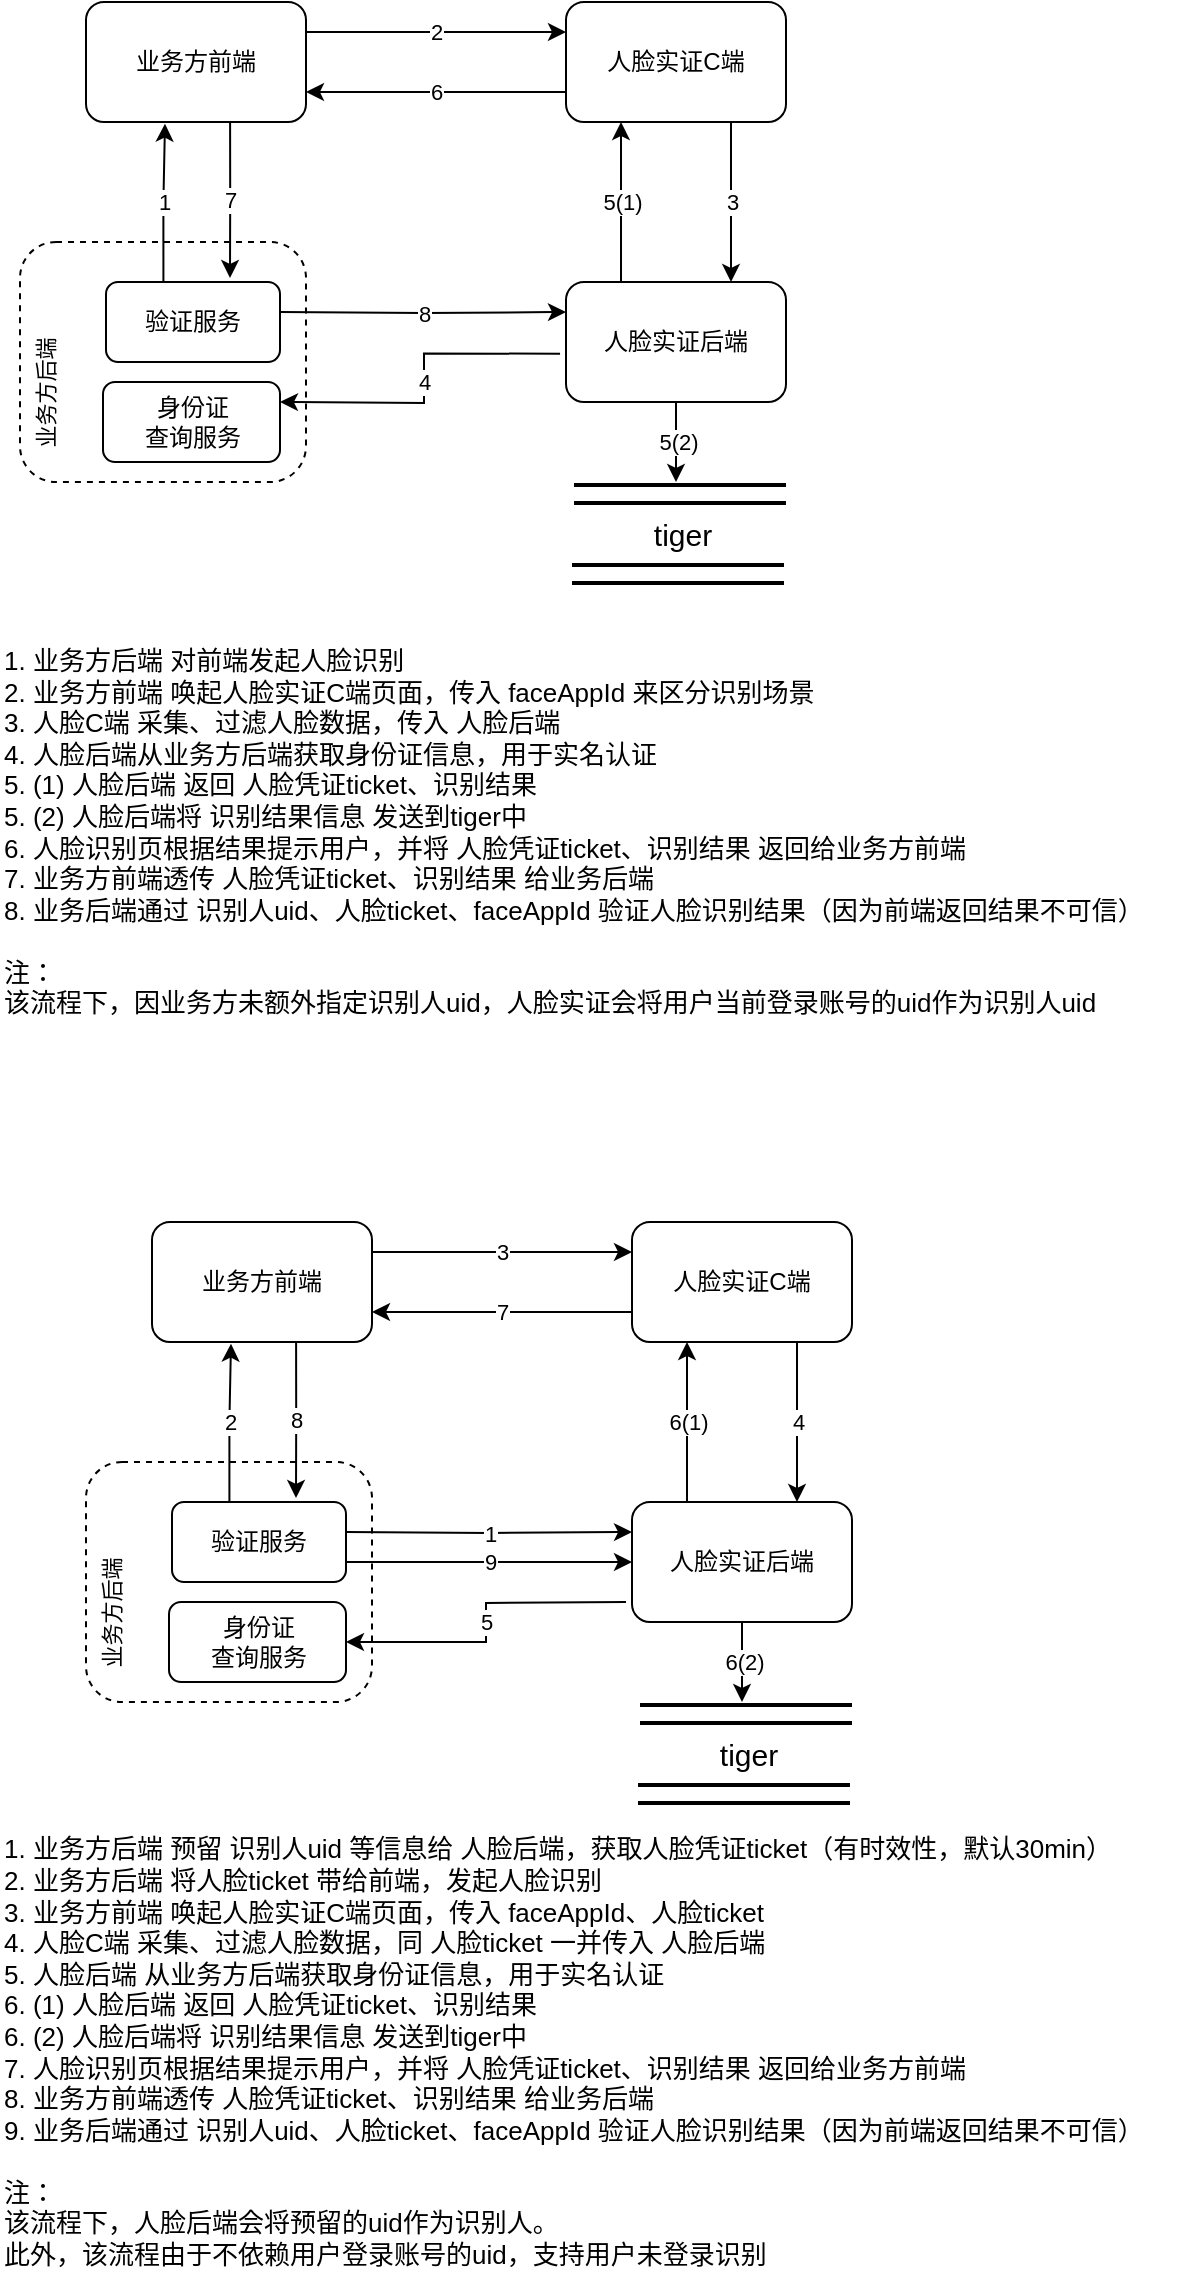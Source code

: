<mxfile version="14.5.3" type="github">
  <diagram id="y2DQecKfP7ghfIktnp-g" name="Page-1">
    <mxGraphModel dx="1185" dy="735" grid="1" gridSize="10" guides="1" tooltips="1" connect="1" arrows="1" fold="1" page="1" pageScale="1" pageWidth="827" pageHeight="1169" math="0" shadow="0">
      <root>
        <mxCell id="0" />
        <mxCell id="1" parent="0" />
        <mxCell id="aHOr883caITsZJeUDtDV-69" value="&amp;nbsp; &amp;nbsp; &amp;nbsp;业务方后端" style="rounded=1;whiteSpace=wrap;html=1;fontSize=11;fillColor=none;dashed=1;align=left;horizontal=0;verticalAlign=top;" vertex="1" parent="1">
          <mxGeometry x="140" y="220" width="143" height="120" as="geometry" />
        </mxCell>
        <mxCell id="aHOr883caITsZJeUDtDV-12" value="6" style="edgeStyle=orthogonalEdgeStyle;rounded=0;orthogonalLoop=1;jettySize=auto;html=1;exitX=0;exitY=0.75;exitDx=0;exitDy=0;entryX=1;entryY=0.75;entryDx=0;entryDy=0;strokeColor=#000000;" edge="1" parent="1" source="aHOr883caITsZJeUDtDV-1" target="aHOr883caITsZJeUDtDV-3">
          <mxGeometry relative="1" as="geometry" />
        </mxCell>
        <mxCell id="aHOr883caITsZJeUDtDV-46" value="3" style="edgeStyle=orthogonalEdgeStyle;rounded=0;orthogonalLoop=1;jettySize=auto;html=1;exitX=0.75;exitY=1;exitDx=0;exitDy=0;entryX=0.75;entryY=0;entryDx=0;entryDy=0;strokeColor=#000000;strokeWidth=1;fontSize=11;" edge="1" parent="1" source="aHOr883caITsZJeUDtDV-1" target="aHOr883caITsZJeUDtDV-2">
          <mxGeometry relative="1" as="geometry" />
        </mxCell>
        <mxCell id="aHOr883caITsZJeUDtDV-1" value="人脸实证C端" style="rounded=1;whiteSpace=wrap;html=1;" vertex="1" parent="1">
          <mxGeometry x="413" y="100" width="110" height="60" as="geometry" />
        </mxCell>
        <mxCell id="aHOr883caITsZJeUDtDV-42" value="5(2)" style="edgeStyle=orthogonalEdgeStyle;rounded=0;orthogonalLoop=1;jettySize=auto;html=1;exitX=0.5;exitY=1;exitDx=0;exitDy=0;strokeColor=#000000;strokeWidth=1;fontSize=11;" edge="1" parent="1" source="aHOr883caITsZJeUDtDV-2">
          <mxGeometry relative="1" as="geometry">
            <mxPoint x="468" y="340" as="targetPoint" />
          </mxGeometry>
        </mxCell>
        <mxCell id="aHOr883caITsZJeUDtDV-43" value="4" style="edgeStyle=orthogonalEdgeStyle;rounded=0;orthogonalLoop=1;jettySize=auto;html=1;exitX=-0.027;exitY=0.597;exitDx=0;exitDy=0;strokeColor=#000000;strokeWidth=1;fontSize=11;exitPerimeter=0;" edge="1" parent="1" source="aHOr883caITsZJeUDtDV-2">
          <mxGeometry relative="1" as="geometry">
            <mxPoint x="270" y="300" as="targetPoint" />
          </mxGeometry>
        </mxCell>
        <mxCell id="aHOr883caITsZJeUDtDV-47" value="5(1)" style="edgeStyle=orthogonalEdgeStyle;rounded=0;orthogonalLoop=1;jettySize=auto;html=1;exitX=0.25;exitY=0;exitDx=0;exitDy=0;entryX=0.25;entryY=1;entryDx=0;entryDy=0;strokeColor=#000000;strokeWidth=1;fontSize=11;" edge="1" parent="1" source="aHOr883caITsZJeUDtDV-2" target="aHOr883caITsZJeUDtDV-1">
          <mxGeometry relative="1" as="geometry" />
        </mxCell>
        <mxCell id="aHOr883caITsZJeUDtDV-2" value="人脸实证后端" style="rounded=1;whiteSpace=wrap;html=1;" vertex="1" parent="1">
          <mxGeometry x="413" y="240" width="110" height="60" as="geometry" />
        </mxCell>
        <mxCell id="aHOr883caITsZJeUDtDV-9" value="2" style="edgeStyle=orthogonalEdgeStyle;rounded=0;orthogonalLoop=1;jettySize=auto;html=1;exitX=1;exitY=0.25;exitDx=0;exitDy=0;entryX=0;entryY=0.25;entryDx=0;entryDy=0;" edge="1" parent="1" source="aHOr883caITsZJeUDtDV-3" target="aHOr883caITsZJeUDtDV-1">
          <mxGeometry relative="1" as="geometry" />
        </mxCell>
        <mxCell id="aHOr883caITsZJeUDtDV-14" value="7" style="edgeStyle=orthogonalEdgeStyle;rounded=0;orthogonalLoop=1;jettySize=auto;html=1;exitX=0.655;exitY=1;exitDx=0;exitDy=0;strokeColor=#000000;exitPerimeter=0;" edge="1" parent="1" source="aHOr883caITsZJeUDtDV-3">
          <mxGeometry relative="1" as="geometry">
            <mxPoint x="245" y="238" as="targetPoint" />
          </mxGeometry>
        </mxCell>
        <mxCell id="aHOr883caITsZJeUDtDV-3" value="业务方前端" style="rounded=1;whiteSpace=wrap;html=1;" vertex="1" parent="1">
          <mxGeometry x="173" y="100" width="110" height="60" as="geometry" />
        </mxCell>
        <mxCell id="aHOr883caITsZJeUDtDV-13" value="1" style="edgeStyle=orthogonalEdgeStyle;rounded=0;orthogonalLoop=1;jettySize=auto;html=1;exitX=0.33;exitY=0.021;exitDx=0;exitDy=0;strokeColor=#000000;exitPerimeter=0;entryX=0.359;entryY=1.014;entryDx=0;entryDy=0;entryPerimeter=0;strokeWidth=1;" edge="1" parent="1" source="aHOr883caITsZJeUDtDV-6" target="aHOr883caITsZJeUDtDV-3">
          <mxGeometry relative="1" as="geometry">
            <mxPoint x="201" y="160" as="targetPoint" />
            <Array as="points">
              <mxPoint x="212" y="200" />
              <mxPoint x="213" y="200" />
            </Array>
          </mxGeometry>
        </mxCell>
        <mxCell id="aHOr883caITsZJeUDtDV-45" value="8" style="edgeStyle=orthogonalEdgeStyle;rounded=0;orthogonalLoop=1;jettySize=auto;html=1;entryX=0;entryY=0.25;entryDx=0;entryDy=0;strokeColor=#000000;strokeWidth=1;fontSize=11;" edge="1" parent="1" target="aHOr883caITsZJeUDtDV-2">
          <mxGeometry relative="1" as="geometry">
            <mxPoint x="270" y="255" as="sourcePoint" />
          </mxGeometry>
        </mxCell>
        <mxCell id="aHOr883caITsZJeUDtDV-6" value="验证服务" style="rounded=1;whiteSpace=wrap;html=1;" vertex="1" parent="1">
          <mxGeometry x="183" y="240" width="87" height="40" as="geometry" />
        </mxCell>
        <mxCell id="aHOr883caITsZJeUDtDV-26" value="&lt;span style=&quot;font-size: 13px;&quot;&gt;1. 业务方后端 对前端发起人脸识别&lt;/span&gt;&lt;br style=&quot;font-size: 13px;&quot;&gt;&lt;span style=&quot;font-size: 13px;&quot;&gt;2. 业务方前端 唤起人脸实证C端页面，传入 faceAppId 来区分识别场景&lt;/span&gt;&lt;br style=&quot;font-size: 13px;&quot;&gt;&lt;span style=&quot;font-size: 13px;&quot;&gt;3. 人脸C端 采集、过滤人脸数据，传入 人脸后端&lt;br style=&quot;font-size: 13px;&quot;&gt;&lt;/span&gt;4. 人脸后端从业务方后端获取身份证信息，用于实名认证&lt;br style=&quot;font-size: 13px;&quot;&gt;5. (1) 人脸后端 返回 人脸凭证ticket、识别结果&lt;br style=&quot;font-size: 13px;&quot;&gt;5. (2)&amp;nbsp;人脸后端将 识别结果信息 发送到tiger中&lt;br style=&quot;font-size: 13px;&quot;&gt;&lt;span style=&quot;font-size: 13px;&quot;&gt;6. 人脸识别页根据结果提示用户，并将 人脸凭证ticket、识别结果 返回给业务方前端&lt;/span&gt;&lt;br style=&quot;font-size: 13px;&quot;&gt;&lt;span style=&quot;font-size: 13px;&quot;&gt;7. 业务方前端透传 人脸凭证ticket、识别结果 给业务后端&lt;/span&gt;&lt;br style=&quot;font-size: 13px;&quot;&gt;&lt;span style=&quot;font-size: 13px;&quot;&gt;8. 业务后端通过 识别人uid、人脸ticket、faceAppId 验证人脸识别结果（因为前端返回结果不可信）&lt;br style=&quot;font-size: 13px;&quot;&gt;&lt;br style=&quot;font-size: 13px;&quot;&gt;注：&lt;br style=&quot;font-size: 13px;&quot;&gt;该流程下，因业务方未额外指定识别人uid，人脸实证会将用户当前登录账号的uid作为识别人uid&lt;br style=&quot;font-size: 13px;&quot;&gt;&lt;/span&gt;" style="text;html=1;strokeColor=none;fillColor=none;align=left;verticalAlign=middle;whiteSpace=wrap;rounded=0;fontSize=13;" vertex="1" parent="1">
          <mxGeometry x="130" y="410" width="600" height="210" as="geometry" />
        </mxCell>
        <mxCell id="aHOr883caITsZJeUDtDV-41" value="" style="group" vertex="1" connectable="0" parent="1">
          <mxGeometry x="416" y="346" width="107" height="41" as="geometry" />
        </mxCell>
        <mxCell id="aHOr883caITsZJeUDtDV-38" value="" style="endArrow=none;html=1;strokeColor=#000000;fontSize=15;strokeWidth=2;shape=link;width=8;" edge="1" parent="aHOr883caITsZJeUDtDV-41">
          <mxGeometry width="50" height="50" relative="1" as="geometry">
            <mxPoint x="1" as="sourcePoint" />
            <mxPoint x="107" as="targetPoint" />
          </mxGeometry>
        </mxCell>
        <mxCell id="aHOr883caITsZJeUDtDV-39" value="" style="endArrow=none;html=1;strokeColor=#000000;fontSize=15;strokeWidth=2;shape=link;width=8;" edge="1" parent="aHOr883caITsZJeUDtDV-41">
          <mxGeometry width="50" height="50" relative="1" as="geometry">
            <mxPoint y="40" as="sourcePoint" />
            <mxPoint x="106" y="40" as="targetPoint" />
          </mxGeometry>
        </mxCell>
        <mxCell id="aHOr883caITsZJeUDtDV-40" value="tiger" style="text;html=1;align=center;verticalAlign=middle;resizable=0;points=[];autosize=1;fontSize=15;" vertex="1" parent="aHOr883caITsZJeUDtDV-41">
          <mxGeometry x="35" y="10" width="40" height="20" as="geometry" />
        </mxCell>
        <mxCell id="aHOr883caITsZJeUDtDV-68" value="身份证&lt;br&gt;查询服务" style="rounded=1;whiteSpace=wrap;html=1;" vertex="1" parent="1">
          <mxGeometry x="181.5" y="290" width="88.5" height="40" as="geometry" />
        </mxCell>
        <mxCell id="aHOr883caITsZJeUDtDV-70" value="&amp;nbsp; &amp;nbsp; &amp;nbsp;业务方后端" style="rounded=1;whiteSpace=wrap;html=1;fontSize=11;fillColor=none;dashed=1;align=left;horizontal=0;verticalAlign=top;" vertex="1" parent="1">
          <mxGeometry x="173" y="830" width="143" height="120" as="geometry" />
        </mxCell>
        <mxCell id="aHOr883caITsZJeUDtDV-71" value="7" style="edgeStyle=orthogonalEdgeStyle;rounded=0;orthogonalLoop=1;jettySize=auto;html=1;exitX=0;exitY=0.75;exitDx=0;exitDy=0;entryX=1;entryY=0.75;entryDx=0;entryDy=0;strokeColor=#000000;" edge="1" source="aHOr883caITsZJeUDtDV-73" target="aHOr883caITsZJeUDtDV-80" parent="1">
          <mxGeometry relative="1" as="geometry" />
        </mxCell>
        <mxCell id="aHOr883caITsZJeUDtDV-72" value="4" style="edgeStyle=orthogonalEdgeStyle;rounded=0;orthogonalLoop=1;jettySize=auto;html=1;exitX=0.75;exitY=1;exitDx=0;exitDy=0;entryX=0.75;entryY=0;entryDx=0;entryDy=0;strokeColor=#000000;strokeWidth=1;fontSize=11;" edge="1" source="aHOr883caITsZJeUDtDV-73" target="aHOr883caITsZJeUDtDV-77" parent="1">
          <mxGeometry relative="1" as="geometry" />
        </mxCell>
        <mxCell id="aHOr883caITsZJeUDtDV-73" value="人脸实证C端" style="rounded=1;whiteSpace=wrap;html=1;" vertex="1" parent="1">
          <mxGeometry x="446" y="710" width="110" height="60" as="geometry" />
        </mxCell>
        <mxCell id="aHOr883caITsZJeUDtDV-74" value="6(2)" style="edgeStyle=orthogonalEdgeStyle;rounded=0;orthogonalLoop=1;jettySize=auto;html=1;exitX=0.5;exitY=1;exitDx=0;exitDy=0;strokeColor=#000000;strokeWidth=1;fontSize=11;" edge="1" source="aHOr883caITsZJeUDtDV-77" parent="1">
          <mxGeometry relative="1" as="geometry">
            <mxPoint x="501" y="950" as="targetPoint" />
          </mxGeometry>
        </mxCell>
        <mxCell id="aHOr883caITsZJeUDtDV-75" value="5" style="edgeStyle=orthogonalEdgeStyle;rounded=0;orthogonalLoop=1;jettySize=auto;html=1;strokeColor=#000000;strokeWidth=1;fontSize=11;entryX=1;entryY=0.5;entryDx=0;entryDy=0;" edge="1" parent="1" target="aHOr883caITsZJeUDtDV-88">
          <mxGeometry relative="1" as="geometry">
            <mxPoint x="303" y="910" as="targetPoint" />
            <mxPoint x="443" y="900" as="sourcePoint" />
          </mxGeometry>
        </mxCell>
        <mxCell id="aHOr883caITsZJeUDtDV-76" value="6(1)" style="edgeStyle=orthogonalEdgeStyle;rounded=0;orthogonalLoop=1;jettySize=auto;html=1;exitX=0.25;exitY=0;exitDx=0;exitDy=0;entryX=0.25;entryY=1;entryDx=0;entryDy=0;strokeColor=#000000;strokeWidth=1;fontSize=11;" edge="1" source="aHOr883caITsZJeUDtDV-77" target="aHOr883caITsZJeUDtDV-73" parent="1">
          <mxGeometry relative="1" as="geometry" />
        </mxCell>
        <mxCell id="aHOr883caITsZJeUDtDV-77" value="人脸实证后端" style="rounded=1;whiteSpace=wrap;html=1;" vertex="1" parent="1">
          <mxGeometry x="446" y="850" width="110" height="60" as="geometry" />
        </mxCell>
        <mxCell id="aHOr883caITsZJeUDtDV-78" value="3" style="edgeStyle=orthogonalEdgeStyle;rounded=0;orthogonalLoop=1;jettySize=auto;html=1;exitX=1;exitY=0.25;exitDx=0;exitDy=0;entryX=0;entryY=0.25;entryDx=0;entryDy=0;" edge="1" source="aHOr883caITsZJeUDtDV-80" target="aHOr883caITsZJeUDtDV-73" parent="1">
          <mxGeometry relative="1" as="geometry" />
        </mxCell>
        <mxCell id="aHOr883caITsZJeUDtDV-79" value="8" style="edgeStyle=orthogonalEdgeStyle;rounded=0;orthogonalLoop=1;jettySize=auto;html=1;exitX=0.655;exitY=1;exitDx=0;exitDy=0;strokeColor=#000000;exitPerimeter=0;" edge="1" source="aHOr883caITsZJeUDtDV-80" parent="1">
          <mxGeometry relative="1" as="geometry">
            <mxPoint x="278" y="848" as="targetPoint" />
          </mxGeometry>
        </mxCell>
        <mxCell id="aHOr883caITsZJeUDtDV-80" value="业务方前端" style="rounded=1;whiteSpace=wrap;html=1;" vertex="1" parent="1">
          <mxGeometry x="206" y="710" width="110" height="60" as="geometry" />
        </mxCell>
        <mxCell id="aHOr883caITsZJeUDtDV-81" value="2" style="edgeStyle=orthogonalEdgeStyle;rounded=0;orthogonalLoop=1;jettySize=auto;html=1;exitX=0.33;exitY=0.021;exitDx=0;exitDy=0;strokeColor=#000000;exitPerimeter=0;entryX=0.359;entryY=1.014;entryDx=0;entryDy=0;entryPerimeter=0;strokeWidth=1;" edge="1" source="aHOr883caITsZJeUDtDV-83" target="aHOr883caITsZJeUDtDV-80" parent="1">
          <mxGeometry relative="1" as="geometry">
            <mxPoint x="234" y="770" as="targetPoint" />
            <Array as="points">
              <mxPoint x="245" y="810" />
              <mxPoint x="246" y="810" />
            </Array>
          </mxGeometry>
        </mxCell>
        <mxCell id="aHOr883caITsZJeUDtDV-82" value="1" style="edgeStyle=orthogonalEdgeStyle;rounded=0;orthogonalLoop=1;jettySize=auto;html=1;entryX=0;entryY=0.25;entryDx=0;entryDy=0;strokeColor=#000000;strokeWidth=1;fontSize=11;" edge="1" target="aHOr883caITsZJeUDtDV-77" parent="1">
          <mxGeometry relative="1" as="geometry">
            <mxPoint x="303" y="865" as="sourcePoint" />
          </mxGeometry>
        </mxCell>
        <mxCell id="aHOr883caITsZJeUDtDV-89" value="9" style="edgeStyle=orthogonalEdgeStyle;rounded=0;orthogonalLoop=1;jettySize=auto;html=1;exitX=1;exitY=0.75;exitDx=0;exitDy=0;entryX=0;entryY=0.5;entryDx=0;entryDy=0;strokeColor=#000000;strokeWidth=1;fontSize=11;" edge="1" parent="1" source="aHOr883caITsZJeUDtDV-83" target="aHOr883caITsZJeUDtDV-77">
          <mxGeometry relative="1" as="geometry" />
        </mxCell>
        <mxCell id="aHOr883caITsZJeUDtDV-83" value="验证服务" style="rounded=1;whiteSpace=wrap;html=1;" vertex="1" parent="1">
          <mxGeometry x="216" y="850" width="87" height="40" as="geometry" />
        </mxCell>
        <mxCell id="aHOr883caITsZJeUDtDV-84" value="" style="group" vertex="1" connectable="0" parent="1">
          <mxGeometry x="449" y="956" width="107" height="41" as="geometry" />
        </mxCell>
        <mxCell id="aHOr883caITsZJeUDtDV-85" value="" style="endArrow=none;html=1;strokeColor=#000000;fontSize=15;strokeWidth=2;shape=link;width=8;" edge="1" parent="aHOr883caITsZJeUDtDV-84">
          <mxGeometry width="50" height="50" relative="1" as="geometry">
            <mxPoint x="1" as="sourcePoint" />
            <mxPoint x="107" as="targetPoint" />
          </mxGeometry>
        </mxCell>
        <mxCell id="aHOr883caITsZJeUDtDV-86" value="" style="endArrow=none;html=1;strokeColor=#000000;fontSize=15;strokeWidth=2;shape=link;width=8;" edge="1" parent="aHOr883caITsZJeUDtDV-84">
          <mxGeometry width="50" height="50" relative="1" as="geometry">
            <mxPoint y="40" as="sourcePoint" />
            <mxPoint x="106" y="40" as="targetPoint" />
          </mxGeometry>
        </mxCell>
        <mxCell id="aHOr883caITsZJeUDtDV-87" value="tiger" style="text;html=1;align=center;verticalAlign=middle;resizable=0;points=[];autosize=1;fontSize=15;" vertex="1" parent="aHOr883caITsZJeUDtDV-84">
          <mxGeometry x="35" y="10" width="40" height="20" as="geometry" />
        </mxCell>
        <mxCell id="aHOr883caITsZJeUDtDV-88" value="身份证&lt;br&gt;查询服务" style="rounded=1;whiteSpace=wrap;html=1;" vertex="1" parent="1">
          <mxGeometry x="214.5" y="900" width="88.5" height="40" as="geometry" />
        </mxCell>
        <mxCell id="aHOr883caITsZJeUDtDV-90" value="&lt;span style=&quot;font-size: 13px&quot;&gt;1.&amp;nbsp;&lt;/span&gt;业务方后端 预留 识别人uid 等信息给 人脸后端，获取人脸凭证ticket（有时效性，默认30min）&lt;span style=&quot;font-size: 13px&quot;&gt;&lt;br&gt;2. 业务方后端 将&lt;/span&gt;人脸ticket&lt;span style=&quot;font-size: 13px&quot;&gt;&amp;nbsp;带给前端，发起人脸识别&lt;/span&gt;&lt;br style=&quot;font-size: 13px&quot;&gt;&lt;span style=&quot;font-size: 13px&quot;&gt;3. 业务方前端 唤起人脸实证C端页面，传入 faceAppId、&lt;/span&gt;人脸ticket&lt;br style=&quot;font-size: 13px&quot;&gt;&lt;span style=&quot;font-size: 13px&quot;&gt;4. 人脸C端 采集、过滤人脸数据，同&amp;nbsp;&lt;/span&gt;人脸ticket 一并&lt;span style=&quot;font-size: 13px&quot;&gt;传入 人脸后端&lt;br style=&quot;font-size: 13px&quot;&gt;&lt;/span&gt;5. 人脸后端 从业务方后端获取身份证信息，用于实名认证&lt;br style=&quot;font-size: 13px&quot;&gt;6. (1) 人脸后端 返回 人脸凭证ticket、识别结果&lt;br style=&quot;font-size: 13px&quot;&gt;6. (2)&amp;nbsp;人脸后端将 识别结果信息 发送到tiger中&lt;br style=&quot;font-size: 13px&quot;&gt;&lt;span style=&quot;font-size: 13px&quot;&gt;7. 人脸识别页根据结果提示用户，并将 人脸凭证ticket、识别结果 返回给业务方前端&lt;/span&gt;&lt;br style=&quot;font-size: 13px&quot;&gt;&lt;span style=&quot;font-size: 13px&quot;&gt;8. 业务方前端透传 人脸凭证ticket、识别结果 给业务后端&lt;/span&gt;&lt;br style=&quot;font-size: 13px&quot;&gt;&lt;span style=&quot;font-size: 13px&quot;&gt;9. 业务后端通过 识别人uid、人脸ticket、faceAppId 验证人脸识别结果（因为前端返回结果不可信）&lt;br style=&quot;font-size: 13px&quot;&gt;&lt;br style=&quot;font-size: 13px&quot;&gt;注：&lt;br style=&quot;font-size: 13px&quot;&gt;该流程下，人脸后端会将预留的uid作为识别人。&lt;br&gt;此外，该流程由于不依赖用户登录账号的uid，支持用户未登录识别&lt;br style=&quot;font-size: 13px&quot;&gt;&lt;/span&gt;" style="text;html=1;strokeColor=none;fillColor=none;align=left;verticalAlign=middle;whiteSpace=wrap;rounded=0;fontSize=13;" vertex="1" parent="1">
          <mxGeometry x="130" y="1020" width="600" height="210" as="geometry" />
        </mxCell>
      </root>
    </mxGraphModel>
  </diagram>
</mxfile>
